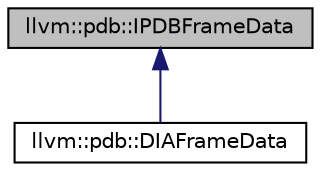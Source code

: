 digraph "llvm::pdb::IPDBFrameData"
{
 // LATEX_PDF_SIZE
  bgcolor="transparent";
  edge [fontname="Helvetica",fontsize="10",labelfontname="Helvetica",labelfontsize="10"];
  node [fontname="Helvetica",fontsize="10",shape="box"];
  Node1 [label="llvm::pdb::IPDBFrameData",height=0.2,width=0.4,color="black", fillcolor="grey75", style="filled", fontcolor="black",tooltip="IPDBFrameData defines an interface used to represent a frame data of some code block."];
  Node1 -> Node2 [dir="back",color="midnightblue",fontsize="10",style="solid",fontname="Helvetica"];
  Node2 [label="llvm::pdb::DIAFrameData",height=0.2,width=0.4,color="black",URL="$classllvm_1_1pdb_1_1DIAFrameData.html",tooltip=" "];
}
